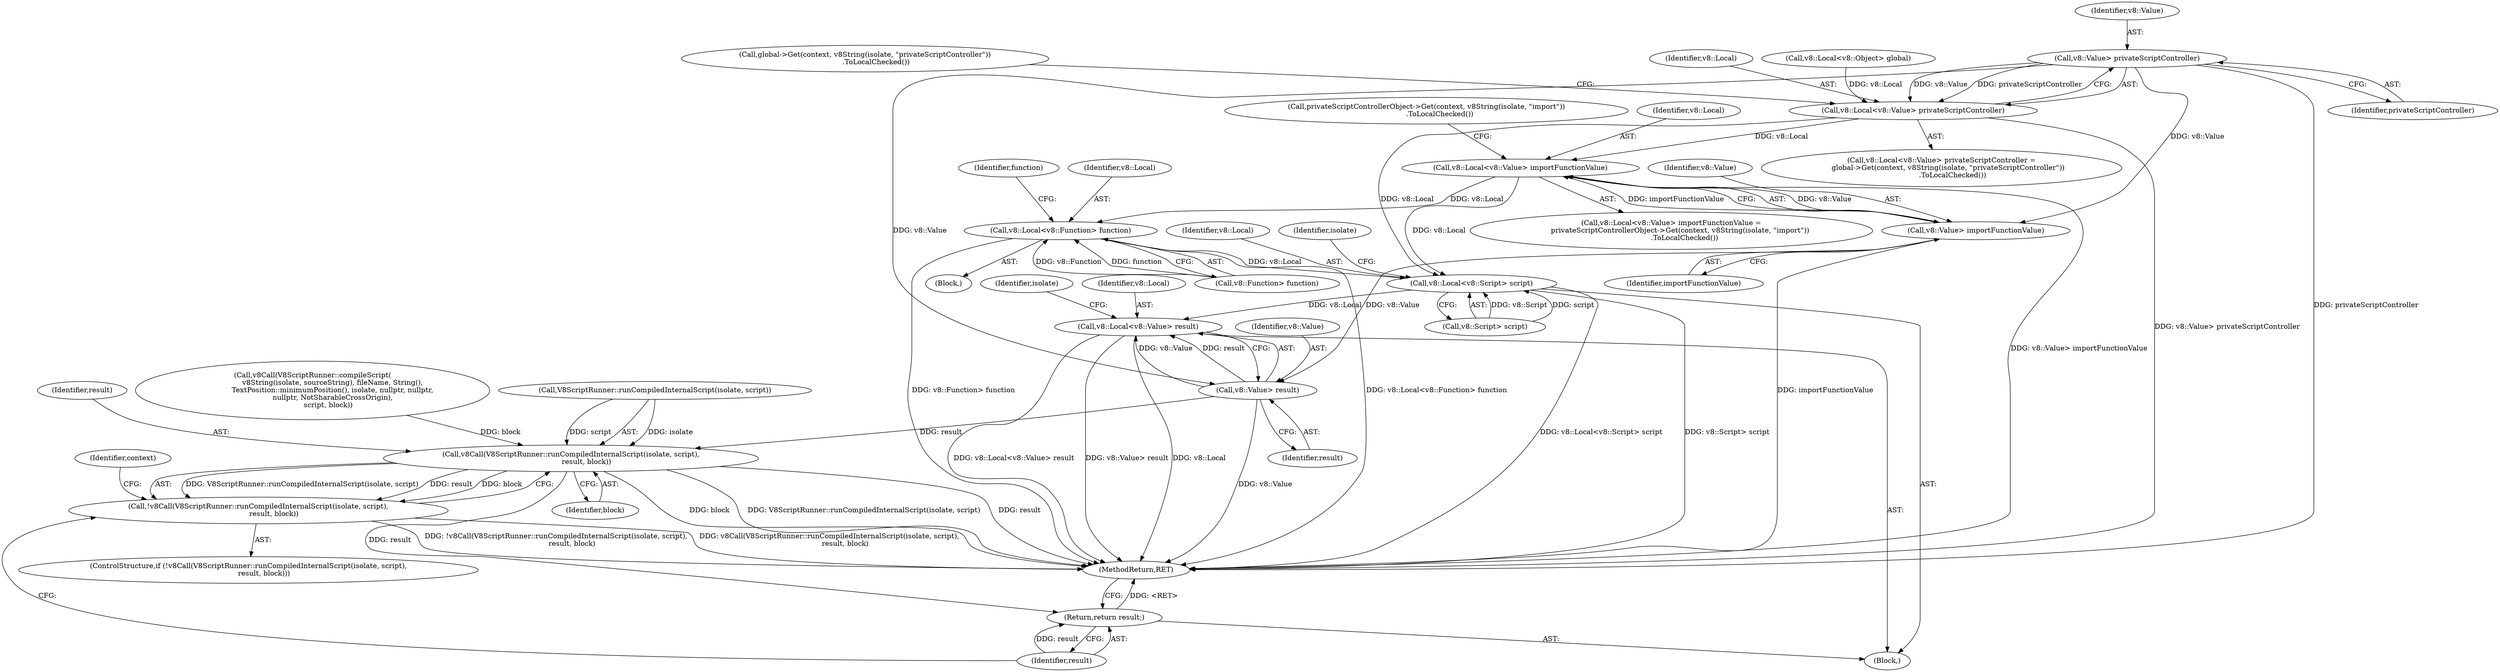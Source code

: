 digraph "1_Chrome_c093b7a74ddce32dd3b0e0be60f31becc6ce32f9@del" {
"1000135" [label="(Call,v8::Value> privateScriptController)"];
"1000133" [label="(Call,v8::Local<v8::Value> privateScriptController)"];
"1000147" [label="(Call,v8::Local<v8::Value> importFunctionValue)"];
"1000156" [label="(Call,v8::Local<v8::Function> function)"];
"1000187" [label="(Call,v8::Local<v8::Script> script)"];
"1000221" [label="(Call,v8::Local<v8::Value> result)"];
"1000149" [label="(Call,v8::Value> importFunctionValue)"];
"1000223" [label="(Call,v8::Value> result)"];
"1000228" [label="(Call,v8Call(V8ScriptRunner::runCompiledInternalScript(isolate, script),\n              result, block))"];
"1000227" [label="(Call,!v8Call(V8ScriptRunner::runCompiledInternalScript(isolate, script),\n              result, block))"];
"1000246" [label="(Return,return result;)"];
"1000187" [label="(Call,v8::Local<v8::Script> script)"];
"1000149" [label="(Call,v8::Value> importFunctionValue)"];
"1000229" [label="(Call,V8ScriptRunner::runCompiledInternalScript(isolate, script))"];
"1000248" [label="(MethodReturn,RET)"];
"1000225" [label="(Identifier,result)"];
"1000138" [label="(Call,global->Get(context, v8String(isolate, \"privateScriptController\"))\n          .ToLocalChecked())"];
"1000132" [label="(Call,v8::Local<v8::Value> privateScriptController =\n      global->Get(context, v8String(isolate, \"privateScriptController\"))\n          .ToLocalChecked())"];
"1000230" [label="(Identifier,isolate)"];
"1000227" [label="(Call,!v8Call(V8ScriptRunner::runCompiledInternalScript(isolate, script),\n              result, block))"];
"1000223" [label="(Call,v8::Value> result)"];
"1000189" [label="(Call,v8::Script> script)"];
"1000150" [label="(Identifier,v8::Value)"];
"1000151" [label="(Identifier,importFunctionValue)"];
"1000147" [label="(Call,v8::Local<v8::Value> importFunctionValue)"];
"1000136" [label="(Identifier,v8::Value)"];
"1000134" [label="(Identifier,v8::Local)"];
"1000156" [label="(Call,v8::Local<v8::Function> function)"];
"1000226" [label="(ControlStructure,if (!v8Call(V8ScriptRunner::runCompiledInternalScript(isolate, script),\n              result, block)))"];
"1000166" [label="(Identifier,function)"];
"1000137" [label="(Identifier,privateScriptController)"];
"1000188" [label="(Identifier,v8::Local)"];
"1000232" [label="(Identifier,result)"];
"1000246" [label="(Return,return result;)"];
"1000236" [label="(Identifier,context)"];
"1000194" [label="(Call,v8Call(V8ScriptRunner::compileScript(\n                  v8String(isolate, sourceString), fileName, String(),\n                  TextPosition::minimumPosition(), isolate, nullptr, nullptr,\n                  nullptr, NotSharableCrossOrigin),\n              script, block))"];
"1000152" [label="(Call,privateScriptControllerObject->Get(context, v8String(isolate, \"import\"))\n            .ToLocalChecked())"];
"1000133" [label="(Call,v8::Local<v8::Value> privateScriptController)"];
"1000224" [label="(Identifier,v8::Value)"];
"1000105" [label="(Block,)"];
"1000197" [label="(Identifier,isolate)"];
"1000247" [label="(Identifier,result)"];
"1000135" [label="(Call,v8::Value> privateScriptController)"];
"1000148" [label="(Identifier,v8::Local)"];
"1000221" [label="(Call,v8::Local<v8::Value> result)"];
"1000222" [label="(Identifier,v8::Local)"];
"1000126" [label="(Call,v8::Local<v8::Object> global)"];
"1000228" [label="(Call,v8Call(V8ScriptRunner::runCompiledInternalScript(isolate, script),\n              result, block))"];
"1000146" [label="(Call,v8::Local<v8::Value> importFunctionValue =\n        privateScriptControllerObject->Get(context, v8String(isolate, \"import\"))\n            .ToLocalChecked())"];
"1000157" [label="(Identifier,v8::Local)"];
"1000158" [label="(Call,v8::Function> function)"];
"1000155" [label="(Block,)"];
"1000233" [label="(Identifier,block)"];
"1000135" -> "1000133"  [label="AST: "];
"1000135" -> "1000137"  [label="CFG: "];
"1000136" -> "1000135"  [label="AST: "];
"1000137" -> "1000135"  [label="AST: "];
"1000133" -> "1000135"  [label="CFG: "];
"1000135" -> "1000248"  [label="DDG: privateScriptController"];
"1000135" -> "1000133"  [label="DDG: v8::Value"];
"1000135" -> "1000133"  [label="DDG: privateScriptController"];
"1000135" -> "1000149"  [label="DDG: v8::Value"];
"1000135" -> "1000223"  [label="DDG: v8::Value"];
"1000133" -> "1000132"  [label="AST: "];
"1000134" -> "1000133"  [label="AST: "];
"1000138" -> "1000133"  [label="CFG: "];
"1000133" -> "1000248"  [label="DDG: v8::Value> privateScriptController"];
"1000126" -> "1000133"  [label="DDG: v8::Local"];
"1000133" -> "1000147"  [label="DDG: v8::Local"];
"1000133" -> "1000187"  [label="DDG: v8::Local"];
"1000147" -> "1000146"  [label="AST: "];
"1000147" -> "1000149"  [label="CFG: "];
"1000148" -> "1000147"  [label="AST: "];
"1000149" -> "1000147"  [label="AST: "];
"1000152" -> "1000147"  [label="CFG: "];
"1000147" -> "1000248"  [label="DDG: v8::Value> importFunctionValue"];
"1000149" -> "1000147"  [label="DDG: v8::Value"];
"1000149" -> "1000147"  [label="DDG: importFunctionValue"];
"1000147" -> "1000156"  [label="DDG: v8::Local"];
"1000147" -> "1000187"  [label="DDG: v8::Local"];
"1000156" -> "1000155"  [label="AST: "];
"1000156" -> "1000158"  [label="CFG: "];
"1000157" -> "1000156"  [label="AST: "];
"1000158" -> "1000156"  [label="AST: "];
"1000166" -> "1000156"  [label="CFG: "];
"1000156" -> "1000248"  [label="DDG: v8::Function> function"];
"1000156" -> "1000248"  [label="DDG: v8::Local<v8::Function> function"];
"1000158" -> "1000156"  [label="DDG: v8::Function"];
"1000158" -> "1000156"  [label="DDG: function"];
"1000156" -> "1000187"  [label="DDG: v8::Local"];
"1000187" -> "1000105"  [label="AST: "];
"1000187" -> "1000189"  [label="CFG: "];
"1000188" -> "1000187"  [label="AST: "];
"1000189" -> "1000187"  [label="AST: "];
"1000197" -> "1000187"  [label="CFG: "];
"1000187" -> "1000248"  [label="DDG: v8::Local<v8::Script> script"];
"1000187" -> "1000248"  [label="DDG: v8::Script> script"];
"1000189" -> "1000187"  [label="DDG: v8::Script"];
"1000189" -> "1000187"  [label="DDG: script"];
"1000187" -> "1000221"  [label="DDG: v8::Local"];
"1000221" -> "1000105"  [label="AST: "];
"1000221" -> "1000223"  [label="CFG: "];
"1000222" -> "1000221"  [label="AST: "];
"1000223" -> "1000221"  [label="AST: "];
"1000230" -> "1000221"  [label="CFG: "];
"1000221" -> "1000248"  [label="DDG: v8::Local<v8::Value> result"];
"1000221" -> "1000248"  [label="DDG: v8::Value> result"];
"1000221" -> "1000248"  [label="DDG: v8::Local"];
"1000223" -> "1000221"  [label="DDG: v8::Value"];
"1000223" -> "1000221"  [label="DDG: result"];
"1000149" -> "1000151"  [label="CFG: "];
"1000150" -> "1000149"  [label="AST: "];
"1000151" -> "1000149"  [label="AST: "];
"1000149" -> "1000248"  [label="DDG: importFunctionValue"];
"1000149" -> "1000223"  [label="DDG: v8::Value"];
"1000223" -> "1000225"  [label="CFG: "];
"1000224" -> "1000223"  [label="AST: "];
"1000225" -> "1000223"  [label="AST: "];
"1000223" -> "1000248"  [label="DDG: v8::Value"];
"1000223" -> "1000228"  [label="DDG: result"];
"1000228" -> "1000227"  [label="AST: "];
"1000228" -> "1000233"  [label="CFG: "];
"1000229" -> "1000228"  [label="AST: "];
"1000232" -> "1000228"  [label="AST: "];
"1000233" -> "1000228"  [label="AST: "];
"1000227" -> "1000228"  [label="CFG: "];
"1000228" -> "1000248"  [label="DDG: block"];
"1000228" -> "1000248"  [label="DDG: V8ScriptRunner::runCompiledInternalScript(isolate, script)"];
"1000228" -> "1000248"  [label="DDG: result"];
"1000228" -> "1000227"  [label="DDG: V8ScriptRunner::runCompiledInternalScript(isolate, script)"];
"1000228" -> "1000227"  [label="DDG: result"];
"1000228" -> "1000227"  [label="DDG: block"];
"1000229" -> "1000228"  [label="DDG: isolate"];
"1000229" -> "1000228"  [label="DDG: script"];
"1000194" -> "1000228"  [label="DDG: block"];
"1000228" -> "1000246"  [label="DDG: result"];
"1000227" -> "1000226"  [label="AST: "];
"1000236" -> "1000227"  [label="CFG: "];
"1000247" -> "1000227"  [label="CFG: "];
"1000227" -> "1000248"  [label="DDG: !v8Call(V8ScriptRunner::runCompiledInternalScript(isolate, script),\n              result, block)"];
"1000227" -> "1000248"  [label="DDG: v8Call(V8ScriptRunner::runCompiledInternalScript(isolate, script),\n              result, block)"];
"1000246" -> "1000105"  [label="AST: "];
"1000246" -> "1000247"  [label="CFG: "];
"1000247" -> "1000246"  [label="AST: "];
"1000248" -> "1000246"  [label="CFG: "];
"1000246" -> "1000248"  [label="DDG: <RET>"];
"1000247" -> "1000246"  [label="DDG: result"];
}
